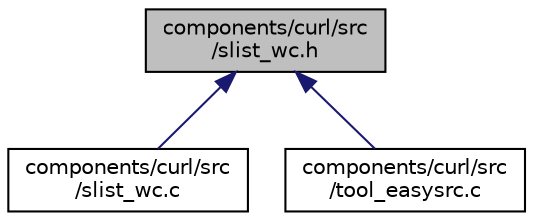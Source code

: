 digraph "components/curl/src/slist_wc.h"
{
  edge [fontname="Helvetica",fontsize="10",labelfontname="Helvetica",labelfontsize="10"];
  node [fontname="Helvetica",fontsize="10",shape=record];
  Node23 [label="components/curl/src\l/slist_wc.h",height=0.2,width=0.4,color="black", fillcolor="grey75", style="filled", fontcolor="black"];
  Node23 -> Node24 [dir="back",color="midnightblue",fontsize="10",style="solid",fontname="Helvetica"];
  Node24 [label="components/curl/src\l/slist_wc.c",height=0.2,width=0.4,color="black", fillcolor="white", style="filled",URL="$slist__wc_8c.html"];
  Node23 -> Node25 [dir="back",color="midnightblue",fontsize="10",style="solid",fontname="Helvetica"];
  Node25 [label="components/curl/src\l/tool_easysrc.c",height=0.2,width=0.4,color="black", fillcolor="white", style="filled",URL="$tool__easysrc_8c.html"];
}
